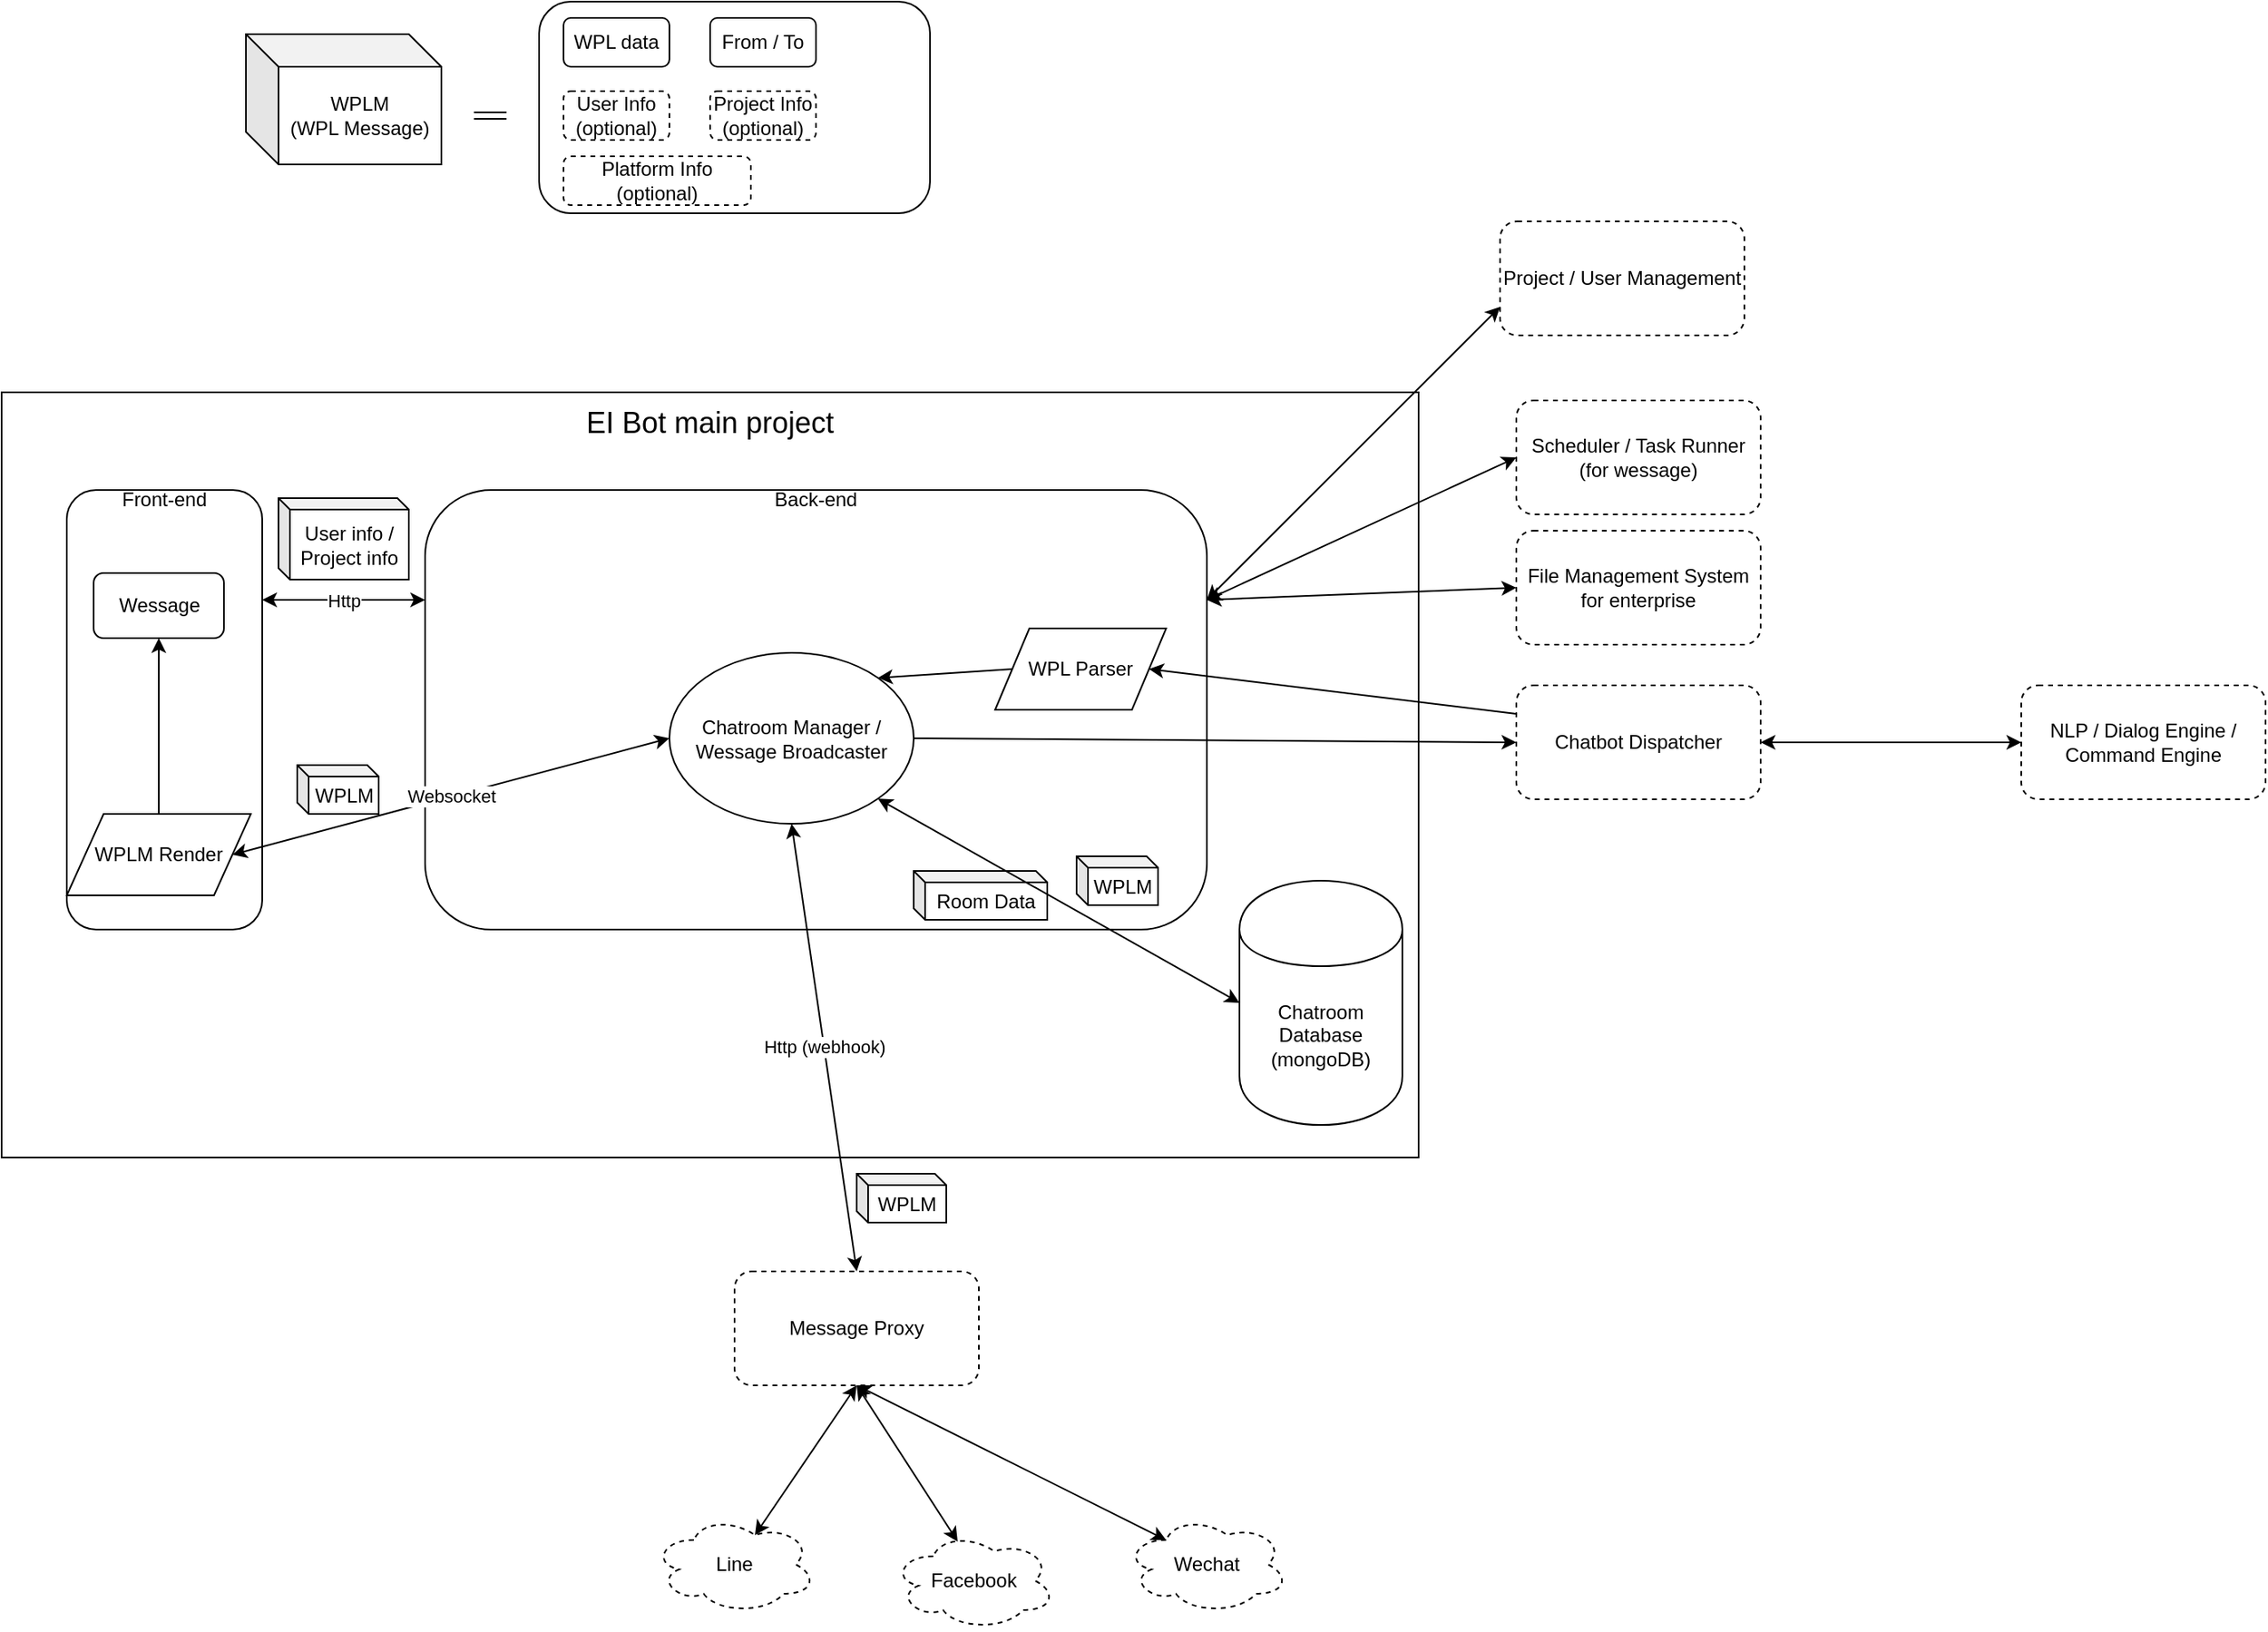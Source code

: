 <mxfile version="10.6.1" type="github"><diagram id="dV8X5NK_n6pwrdnQcXCx" name="Page-1"><mxGraphModel dx="918" dy="542" grid="1" gridSize="10" guides="1" tooltips="1" connect="1" arrows="1" fold="1" page="1" pageScale="1" pageWidth="1654" pageHeight="1169" math="0" shadow="0"><root><mxCell id="0"/><mxCell id="1" parent="0"/><mxCell id="7PiWUJBz4IiZLpDk-yet-1" value="&lt;font style=&quot;font-size: 18px&quot;&gt;EI Bot main project&lt;br&gt;&lt;br&gt;&lt;br&gt;&lt;br&gt;&lt;br&gt;&lt;br&gt;&lt;br&gt;&lt;br&gt;&lt;br&gt;&lt;br&gt;&lt;br&gt;&lt;br&gt;&lt;br&gt;&lt;br&gt;&lt;br&gt;&lt;br&gt;&lt;br&gt;&lt;br&gt;&lt;br&gt;&lt;br&gt;&lt;br&gt;&lt;/font&gt;" style="rounded=0;whiteSpace=wrap;html=1;fillColor=none;" vertex="1" parent="1"><mxGeometry x="230" y="260" width="870" height="470" as="geometry"/></mxCell><mxCell id="7PiWUJBz4IiZLpDk-yet-3" value="Front-end&lt;br&gt;&lt;br&gt;&lt;br&gt;&lt;br&gt;&lt;br&gt;&lt;br&gt;&lt;br&gt;&lt;br&gt;&lt;br&gt;&lt;br&gt;&lt;br&gt;&lt;br&gt;&lt;br&gt;&lt;br&gt;&lt;br&gt;&lt;br&gt;&lt;br&gt;&lt;br&gt;&lt;br&gt;" style="rounded=1;whiteSpace=wrap;html=1;fillColor=none;" vertex="1" parent="1"><mxGeometry x="270" y="320" width="120" height="270" as="geometry"/></mxCell><mxCell id="xO52WqcfEWfslr_U7u06-2" value="Chatroom&lt;br&gt;Database&lt;br&gt;(mongoDB)&lt;br&gt;" style="shape=cylinder;whiteSpace=wrap;html=1;boundedLbl=1;backgroundOutline=1;" parent="1" vertex="1"><mxGeometry x="990" y="560" width="100" height="150" as="geometry"/></mxCell><mxCell id="7PiWUJBz4IiZLpDk-yet-4" value="Back-end&lt;br&gt;&lt;br&gt;&lt;br&gt;&lt;br&gt;&lt;br&gt;&lt;br&gt;&lt;br&gt;&lt;br&gt;&lt;br&gt;&lt;br&gt;&lt;br&gt;&lt;br&gt;&lt;br&gt;&lt;br&gt;&lt;br&gt;&lt;br&gt;&lt;br&gt;&lt;br&gt;&lt;br&gt;" style="rounded=1;whiteSpace=wrap;html=1;fillColor=none;" vertex="1" parent="1"><mxGeometry x="490" y="320" width="480" height="270" as="geometry"/></mxCell><mxCell id="7PiWUJBz4IiZLpDk-yet-7" value="Project / User Management" style="rounded=1;whiteSpace=wrap;html=1;fillColor=none;dashed=1;" vertex="1" parent="1"><mxGeometry x="1150" y="155" width="150" height="70" as="geometry"/></mxCell><mxCell id="7PiWUJBz4IiZLpDk-yet-9" value="Websocket&lt;br&gt;" style="endArrow=classic;startArrow=classic;html=1;entryX=0;entryY=0.5;entryDx=0;entryDy=0;exitX=1;exitY=0.5;exitDx=0;exitDy=0;" edge="1" parent="1" source="7PiWUJBz4IiZLpDk-yet-35" target="7PiWUJBz4IiZLpDk-yet-25"><mxGeometry width="50" height="50" relative="1" as="geometry"><mxPoint x="390" y="523" as="sourcePoint"/><mxPoint x="450" y="730" as="targetPoint"/></mxGeometry></mxCell><mxCell id="7PiWUJBz4IiZLpDk-yet-10" value="Http&lt;br&gt;" style="endArrow=classic;startArrow=classic;html=1;entryX=0;entryY=0.25;entryDx=0;entryDy=0;exitX=1;exitY=0.25;exitDx=0;exitDy=0;" edge="1" parent="1" source="7PiWUJBz4IiZLpDk-yet-3" target="7PiWUJBz4IiZLpDk-yet-4"><mxGeometry width="50" height="50" relative="1" as="geometry"><mxPoint x="390" y="480" as="sourcePoint"/><mxPoint x="570" y="480" as="targetPoint"/></mxGeometry></mxCell><mxCell id="7PiWUJBz4IiZLpDk-yet-12" value="" style="endArrow=classic;startArrow=classic;html=1;entryX=0;entryY=0.75;entryDx=0;entryDy=0;exitX=1;exitY=0.25;exitDx=0;exitDy=0;" edge="1" parent="1" source="7PiWUJBz4IiZLpDk-yet-4" target="7PiWUJBz4IiZLpDk-yet-7"><mxGeometry width="50" height="50" relative="1" as="geometry"><mxPoint x="630" y="420" as="sourcePoint"/><mxPoint x="670" y="380" as="targetPoint"/></mxGeometry></mxCell><mxCell id="7PiWUJBz4IiZLpDk-yet-13" value="Scheduler / Task Runner&lt;br&gt;(for wessage)&lt;br&gt;" style="rounded=1;whiteSpace=wrap;html=1;fillColor=none;dashed=1;" vertex="1" parent="1"><mxGeometry x="1160" y="265" width="150" height="70" as="geometry"/></mxCell><mxCell id="7PiWUJBz4IiZLpDk-yet-14" value="" style="endArrow=classic;startArrow=classic;html=1;entryX=0;entryY=0.5;entryDx=0;entryDy=0;exitX=1;exitY=0.25;exitDx=0;exitDy=0;" edge="1" parent="1" source="7PiWUJBz4IiZLpDk-yet-4" target="7PiWUJBz4IiZLpDk-yet-13"><mxGeometry width="50" height="50" relative="1" as="geometry"><mxPoint x="680" y="465" as="sourcePoint"/><mxPoint x="837" y="223" as="targetPoint"/></mxGeometry></mxCell><mxCell id="7PiWUJBz4IiZLpDk-yet-15" value="Chatbot Dispatcher" style="rounded=1;whiteSpace=wrap;html=1;fillColor=none;dashed=1;" vertex="1" parent="1"><mxGeometry x="1160" y="440" width="150" height="70" as="geometry"/></mxCell><mxCell id="7PiWUJBz4IiZLpDk-yet-17" value="WPL Parser&lt;br&gt;" style="shape=parallelogram;perimeter=parallelogramPerimeter;whiteSpace=wrap;html=1;fillColor=none;" vertex="1" parent="1"><mxGeometry x="840" y="405" width="105" height="50" as="geometry"/></mxCell><mxCell id="7PiWUJBz4IiZLpDk-yet-20" value="WPLM" style="shape=cube;whiteSpace=wrap;html=1;boundedLbl=1;backgroundOutline=1;darkOpacity=0.05;darkOpacity2=0.1;fillColor=none;size=7;" vertex="1" parent="1"><mxGeometry x="411.5" y="489" width="50" height="30" as="geometry"/></mxCell><mxCell id="7PiWUJBz4IiZLpDk-yet-21" value="User info / Project info" style="shape=cube;whiteSpace=wrap;html=1;boundedLbl=1;backgroundOutline=1;darkOpacity=0.05;darkOpacity2=0.1;fillColor=none;size=7;" vertex="1" parent="1"><mxGeometry x="400" y="325" width="80" height="50" as="geometry"/></mxCell><mxCell id="7PiWUJBz4IiZLpDk-yet-22" value="File Management System for enterprise&lt;br&gt;" style="rounded=1;whiteSpace=wrap;html=1;fillColor=none;dashed=1;" vertex="1" parent="1"><mxGeometry x="1160" y="345" width="150" height="70" as="geometry"/></mxCell><mxCell id="7PiWUJBz4IiZLpDk-yet-23" value="" style="endArrow=classic;startArrow=classic;html=1;entryX=0;entryY=0.5;entryDx=0;entryDy=0;exitX=1;exitY=0.25;exitDx=0;exitDy=0;" edge="1" parent="1" source="7PiWUJBz4IiZLpDk-yet-4" target="7PiWUJBz4IiZLpDk-yet-22"><mxGeometry width="50" height="50" relative="1" as="geometry"><mxPoint x="980" y="398" as="sourcePoint"/><mxPoint x="1170" y="310" as="targetPoint"/></mxGeometry></mxCell><mxCell id="7PiWUJBz4IiZLpDk-yet-24" value="" style="endArrow=classic;html=1;entryX=0;entryY=0.5;entryDx=0;entryDy=0;exitX=1;exitY=0.5;exitDx=0;exitDy=0;" edge="1" parent="1" source="7PiWUJBz4IiZLpDk-yet-25" target="7PiWUJBz4IiZLpDk-yet-15"><mxGeometry width="50" height="50" relative="1" as="geometry"><mxPoint x="800" y="750" as="sourcePoint"/><mxPoint x="850" y="700" as="targetPoint"/></mxGeometry></mxCell><mxCell id="7PiWUJBz4IiZLpDk-yet-25" value="Chatroom&amp;nbsp;Manager / Wessage Broadcaster" style="ellipse;whiteSpace=wrap;html=1;fillColor=none;" vertex="1" parent="1"><mxGeometry x="640" y="420" width="150" height="105" as="geometry"/></mxCell><mxCell id="7PiWUJBz4IiZLpDk-yet-27" value="" style="endArrow=classic;html=1;entryX=1;entryY=0.5;entryDx=0;entryDy=0;exitX=0;exitY=0.25;exitDx=0;exitDy=0;" edge="1" parent="1" source="7PiWUJBz4IiZLpDk-yet-15" target="7PiWUJBz4IiZLpDk-yet-17"><mxGeometry width="50" height="50" relative="1" as="geometry"><mxPoint x="250" y="710" as="sourcePoint"/><mxPoint x="300" y="660" as="targetPoint"/></mxGeometry></mxCell><mxCell id="7PiWUJBz4IiZLpDk-yet-28" value="" style="endArrow=classic;html=1;entryX=1;entryY=0;entryDx=0;entryDy=0;exitX=0;exitY=0.5;exitDx=0;exitDy=0;" edge="1" parent="1" source="7PiWUJBz4IiZLpDk-yet-17" target="7PiWUJBz4IiZLpDk-yet-25"><mxGeometry width="50" height="50" relative="1" as="geometry"><mxPoint x="400" y="710" as="sourcePoint"/><mxPoint x="450" y="660" as="targetPoint"/></mxGeometry></mxCell><mxCell id="7PiWUJBz4IiZLpDk-yet-29" value="Message Proxy&lt;br&gt;" style="rounded=1;whiteSpace=wrap;html=1;fillColor=none;dashed=1;" vertex="1" parent="1"><mxGeometry x="680" y="800" width="150" height="70" as="geometry"/></mxCell><mxCell id="7PiWUJBz4IiZLpDk-yet-30" value="Http (webhook)&lt;br&gt;" style="endArrow=classic;startArrow=classic;html=1;entryX=0.5;entryY=1;entryDx=0;entryDy=0;exitX=0.5;exitY=0;exitDx=0;exitDy=0;" edge="1" parent="1" source="7PiWUJBz4IiZLpDk-yet-29" target="7PiWUJBz4IiZLpDk-yet-25"><mxGeometry width="50" height="50" relative="1" as="geometry"><mxPoint x="400" y="398" as="sourcePoint"/><mxPoint x="500" y="398" as="targetPoint"/></mxGeometry></mxCell><mxCell id="7PiWUJBz4IiZLpDk-yet-31" value="" style="endArrow=classic;startArrow=classic;html=1;entryX=0;entryY=0.5;entryDx=0;entryDy=0;exitX=1;exitY=1;exitDx=0;exitDy=0;" edge="1" parent="1" source="7PiWUJBz4IiZLpDk-yet-25" target="xO52WqcfEWfslr_U7u06-2"><mxGeometry width="50" height="50" relative="1" as="geometry"><mxPoint x="400" y="940" as="sourcePoint"/><mxPoint x="450" y="890" as="targetPoint"/></mxGeometry></mxCell><mxCell id="7PiWUJBz4IiZLpDk-yet-32" value="WPLM" style="shape=cube;whiteSpace=wrap;html=1;boundedLbl=1;backgroundOutline=1;darkOpacity=0.05;darkOpacity2=0.1;fillColor=none;size=7;" vertex="1" parent="1"><mxGeometry x="755" y="740" width="55" height="30" as="geometry"/></mxCell><mxCell id="7PiWUJBz4IiZLpDk-yet-33" value="NLP / Dialog Engine / Command Engine" style="rounded=1;whiteSpace=wrap;html=1;fillColor=none;dashed=1;" vertex="1" parent="1"><mxGeometry x="1470" y="440" width="150" height="70" as="geometry"/></mxCell><mxCell id="7PiWUJBz4IiZLpDk-yet-35" value="WPLM Render&lt;br&gt;" style="shape=parallelogram;perimeter=parallelogramPerimeter;whiteSpace=wrap;html=1;fillColor=none;" vertex="1" parent="1"><mxGeometry x="270" y="519" width="113" height="50" as="geometry"/></mxCell><mxCell id="7PiWUJBz4IiZLpDk-yet-36" value="WPLM&lt;br&gt;(WPL Message)" style="shape=cube;whiteSpace=wrap;html=1;boundedLbl=1;backgroundOutline=1;darkOpacity=0.05;darkOpacity2=0.1;fillColor=none;" vertex="1" parent="1"><mxGeometry x="380" y="40" width="120" height="80" as="geometry"/></mxCell><mxCell id="7PiWUJBz4IiZLpDk-yet-37" value="" style="shape=link;html=1;" edge="1" parent="1"><mxGeometry width="50" height="50" relative="1" as="geometry"><mxPoint x="520" y="90" as="sourcePoint"/><mxPoint x="540" y="90" as="targetPoint"/></mxGeometry></mxCell><mxCell id="7PiWUJBz4IiZLpDk-yet-39" value="" style="rounded=1;whiteSpace=wrap;html=1;fillColor=none;" vertex="1" parent="1"><mxGeometry x="560" y="20" width="240" height="130" as="geometry"/></mxCell><mxCell id="7PiWUJBz4IiZLpDk-yet-41" value="WPL data" style="rounded=1;whiteSpace=wrap;html=1;fillColor=none;" vertex="1" parent="1"><mxGeometry x="575" y="30" width="65" height="30" as="geometry"/></mxCell><mxCell id="7PiWUJBz4IiZLpDk-yet-42" value="From / To" style="rounded=1;whiteSpace=wrap;html=1;fillColor=none;" vertex="1" parent="1"><mxGeometry x="665" y="30" width="65" height="30" as="geometry"/></mxCell><mxCell id="7PiWUJBz4IiZLpDk-yet-43" value="User Info (optional)" style="rounded=1;whiteSpace=wrap;html=1;fillColor=none;dashed=1;" vertex="1" parent="1"><mxGeometry x="575" y="75" width="65" height="30" as="geometry"/></mxCell><mxCell id="7PiWUJBz4IiZLpDk-yet-44" value="Project Info (optional)" style="rounded=1;whiteSpace=wrap;html=1;fillColor=none;dashed=1;" vertex="1" parent="1"><mxGeometry x="665" y="75" width="65" height="30" as="geometry"/></mxCell><mxCell id="7PiWUJBz4IiZLpDk-yet-45" value="Platform Info (optional)" style="rounded=1;whiteSpace=wrap;html=1;fillColor=none;dashed=1;" vertex="1" parent="1"><mxGeometry x="575" y="115" width="115" height="30" as="geometry"/></mxCell><mxCell id="7PiWUJBz4IiZLpDk-yet-46" value="Line" style="ellipse;shape=cloud;whiteSpace=wrap;html=1;rounded=1;dashed=1;fillColor=none;" vertex="1" parent="1"><mxGeometry x="630" y="950" width="100" height="60" as="geometry"/></mxCell><mxCell id="7PiWUJBz4IiZLpDk-yet-47" value="Facebook" style="ellipse;shape=cloud;whiteSpace=wrap;html=1;rounded=1;dashed=1;fillColor=none;" vertex="1" parent="1"><mxGeometry x="777" y="960" width="100" height="60" as="geometry"/></mxCell><mxCell id="7PiWUJBz4IiZLpDk-yet-48" value="Wechat" style="ellipse;shape=cloud;whiteSpace=wrap;html=1;rounded=1;dashed=1;fillColor=none;" vertex="1" parent="1"><mxGeometry x="920" y="950" width="100" height="60" as="geometry"/></mxCell><mxCell id="7PiWUJBz4IiZLpDk-yet-49" value="" style="endArrow=classic;startArrow=classic;html=1;entryX=0.5;entryY=1;entryDx=0;entryDy=0;exitX=0.625;exitY=0.2;exitDx=0;exitDy=0;exitPerimeter=0;" edge="1" parent="1" source="7PiWUJBz4IiZLpDk-yet-46" target="7PiWUJBz4IiZLpDk-yet-29"><mxGeometry width="50" height="50" relative="1" as="geometry"><mxPoint x="590" y="950" as="sourcePoint"/><mxPoint x="640" y="900" as="targetPoint"/></mxGeometry></mxCell><mxCell id="7PiWUJBz4IiZLpDk-yet-50" value="" style="endArrow=classic;startArrow=classic;html=1;entryX=0.5;entryY=1;entryDx=0;entryDy=0;exitX=0.4;exitY=0.1;exitDx=0;exitDy=0;exitPerimeter=0;" edge="1" parent="1" source="7PiWUJBz4IiZLpDk-yet-47" target="7PiWUJBz4IiZLpDk-yet-29"><mxGeometry width="50" height="50" relative="1" as="geometry"><mxPoint x="703" y="972" as="sourcePoint"/><mxPoint x="765" y="880" as="targetPoint"/></mxGeometry></mxCell><mxCell id="7PiWUJBz4IiZLpDk-yet-51" value="" style="endArrow=classic;startArrow=classic;html=1;entryX=0.5;entryY=1;entryDx=0;entryDy=0;exitX=0.25;exitY=0.25;exitDx=0;exitDy=0;exitPerimeter=0;" edge="1" parent="1" source="7PiWUJBz4IiZLpDk-yet-48" target="7PiWUJBz4IiZLpDk-yet-29"><mxGeometry width="50" height="50" relative="1" as="geometry"><mxPoint x="939" y="980" as="sourcePoint"/><mxPoint x="877" y="884" as="targetPoint"/></mxGeometry></mxCell><mxCell id="7PiWUJBz4IiZLpDk-yet-53" value="WPLM" style="shape=cube;whiteSpace=wrap;html=1;boundedLbl=1;backgroundOutline=1;darkOpacity=0.05;darkOpacity2=0.1;fillColor=none;size=7;" vertex="1" parent="1"><mxGeometry x="890" y="545" width="50" height="30" as="geometry"/></mxCell><mxCell id="7PiWUJBz4IiZLpDk-yet-54" value="Room Data&lt;br&gt;" style="shape=cube;whiteSpace=wrap;html=1;boundedLbl=1;backgroundOutline=1;darkOpacity=0.05;darkOpacity2=0.1;fillColor=none;size=7;" vertex="1" parent="1"><mxGeometry x="790" y="554" width="82" height="30" as="geometry"/></mxCell><mxCell id="7PiWUJBz4IiZLpDk-yet-55" value="" style="endArrow=classic;startArrow=classic;html=1;entryX=0;entryY=0.5;entryDx=0;entryDy=0;exitX=1;exitY=0.5;exitDx=0;exitDy=0;" edge="1" parent="1" source="7PiWUJBz4IiZLpDk-yet-15" target="7PiWUJBz4IiZLpDk-yet-33"><mxGeometry width="50" height="50" relative="1" as="geometry"><mxPoint x="1370" y="500" as="sourcePoint"/><mxPoint x="1420" y="450" as="targetPoint"/></mxGeometry></mxCell><mxCell id="7PiWUJBz4IiZLpDk-yet-56" value="" style="endArrow=classic;html=1;entryX=0.5;entryY=1;entryDx=0;entryDy=0;" edge="1" parent="1" source="7PiWUJBz4IiZLpDk-yet-35" target="7PiWUJBz4IiZLpDk-yet-57"><mxGeometry width="50" height="50" relative="1" as="geometry"><mxPoint x="290" y="700" as="sourcePoint"/><mxPoint x="331" y="490" as="targetPoint"/></mxGeometry></mxCell><mxCell id="7PiWUJBz4IiZLpDk-yet-57" value="Wessage" style="rounded=1;whiteSpace=wrap;html=1;fillColor=none;" vertex="1" parent="1"><mxGeometry x="286.5" y="371" width="80" height="40" as="geometry"/></mxCell></root></mxGraphModel></diagram></mxfile>